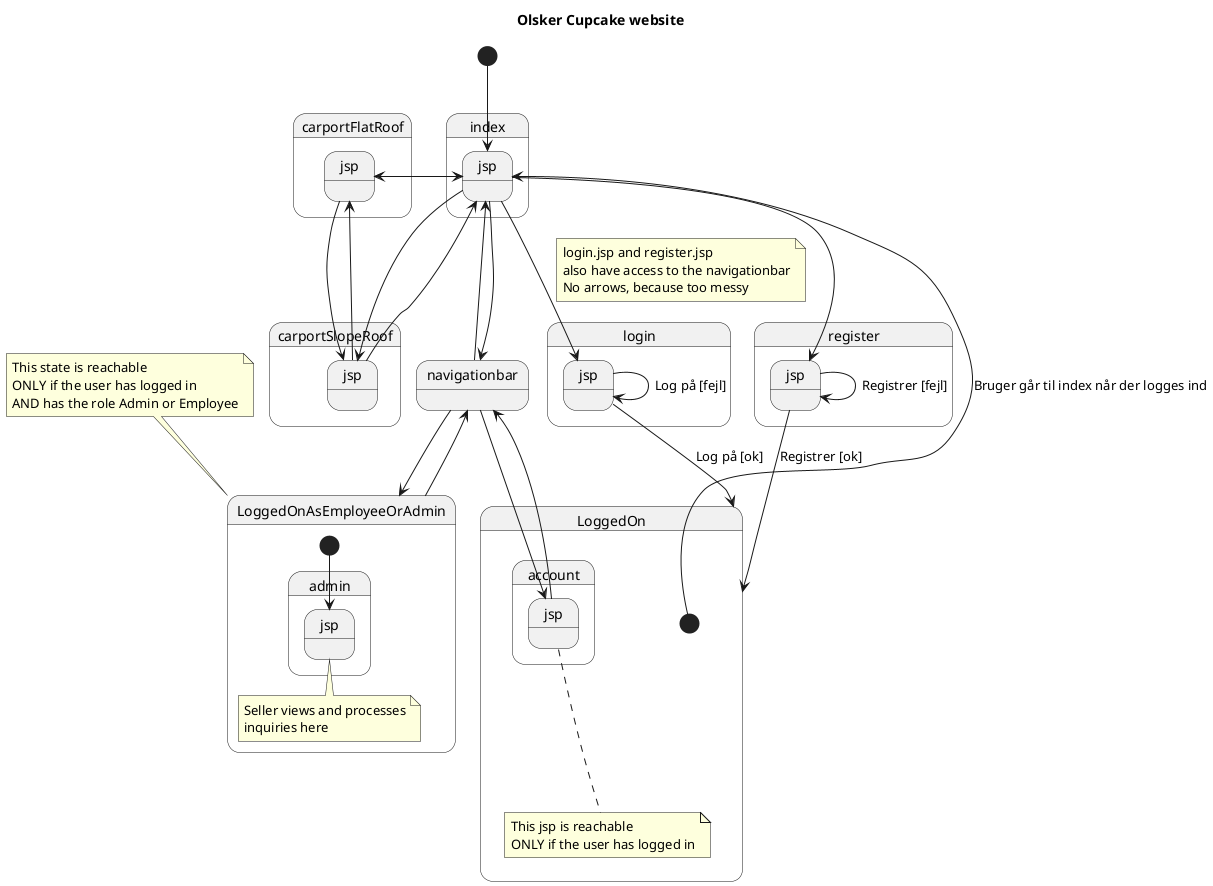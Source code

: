 @startuml
'https://plantuml.com/state-diagram

Title Olsker Cupcake website



State index.jsp
State login.jsp
State register.jsp
State navigationbar


[*] --> index.jsp
index.jsp --> navigationbar
index.jsp --> carportFlatRoof.jsp
index.jsp --> carportSlopeRoof.jsp
carportFlatRoof.jsp --> index.jsp
carportSlopeRoof.jsp --> index.jsp
carportFlatRoof.jsp --> carportSlopeRoof.jsp
carportSlopeRoof.jsp --> carportFlatRoof.jsp
navigationbar --> index.jsp

index.jsp --> login.jsp
note on link
    login.jsp and register.jsp
    also have access to the navigationbar
    No arrows, because too messy
end note
index.jsp --> register.jsp

login.jsp --> login.jsp: Log på [fejl]
login.jsp --> LoggedOn: Log på [ok]
register.jsp --> register.jsp: Registrer [fejl]
register.jsp --> LoggedOn: Registrer [ok]

navigationbar --> LoggedOnAsEmployeeOrAdmin
LoggedOnAsEmployeeOrAdmin --> navigationbar


State LoggedOn {
    State account.jsp
    [*] --> index.jsp: Bruger går til index når der logges ind
    navigationbar --> account.jsp
    account.jsp --> navigationbar

    note bottom of account.jsp
        This jsp is reachable
        ONLY if the user has logged in
    end note
}

note top of LoggedOnAsEmployeeOrAdmin
    This state is reachable
    ONLY if the user has logged in
    AND has the role Admin or Employee
end note

State LoggedOnAsEmployeeOrAdmin {
    State admin.jsp
    [*] --> admin.jsp
    note bottom of admin.jsp
            Seller views and processes
            inquiries here
    end note
}



@enduml